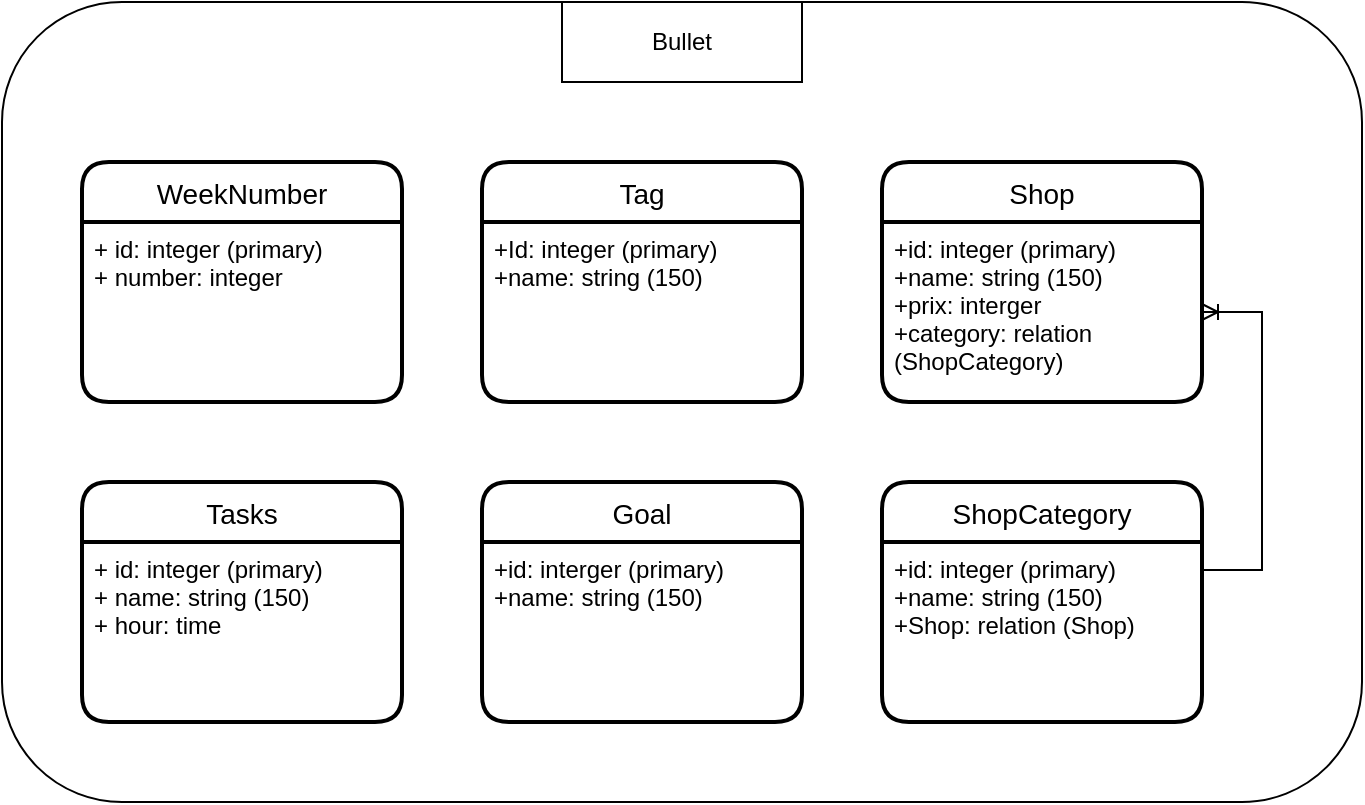<mxfile version="17.4.6" type="github">
  <diagram id="K7s5yRI_JIs_xeHj7AVZ" name="Page-1">
    <mxGraphModel dx="782" dy="436" grid="1" gridSize="10" guides="1" tooltips="1" connect="1" arrows="1" fold="1" page="1" pageScale="1" pageWidth="827" pageHeight="1169" math="0" shadow="0">
      <root>
        <mxCell id="0" />
        <mxCell id="1" parent="0" />
        <mxCell id="ztY8bnJ2D6Ds6l6yq403-16" value="WeekNumber" style="swimlane;childLayout=stackLayout;horizontal=1;startSize=30;horizontalStack=0;rounded=1;fontSize=14;fontStyle=0;strokeWidth=2;resizeParent=0;resizeLast=1;shadow=0;dashed=0;align=center;" vertex="1" parent="1">
          <mxGeometry x="80" y="200" width="160" height="120" as="geometry" />
        </mxCell>
        <mxCell id="ztY8bnJ2D6Ds6l6yq403-17" value="+ id: integer (primary)&#xa;+ number: integer" style="align=left;strokeColor=none;fillColor=none;spacingLeft=4;fontSize=12;verticalAlign=top;resizable=0;rotatable=0;part=1;" vertex="1" parent="ztY8bnJ2D6Ds6l6yq403-16">
          <mxGeometry y="30" width="160" height="90" as="geometry" />
        </mxCell>
        <mxCell id="ztY8bnJ2D6Ds6l6yq403-19" value="" style="rounded=1;whiteSpace=wrap;html=1;fillColor=none;" vertex="1" parent="1">
          <mxGeometry x="40" y="120" width="680" height="400" as="geometry" />
        </mxCell>
        <mxCell id="ztY8bnJ2D6Ds6l6yq403-23" value="Tasks" style="swimlane;childLayout=stackLayout;horizontal=1;startSize=30;horizontalStack=0;rounded=1;fontSize=14;fontStyle=0;strokeWidth=2;resizeParent=0;resizeLast=1;shadow=0;dashed=0;align=center;fillColor=none;" vertex="1" parent="1">
          <mxGeometry x="80" y="360" width="160" height="120" as="geometry" />
        </mxCell>
        <mxCell id="ztY8bnJ2D6Ds6l6yq403-24" value="+ id: integer (primary)&#xa;+ name: string (150)&#xa;+ hour: time" style="align=left;strokeColor=none;fillColor=none;spacingLeft=4;fontSize=12;verticalAlign=top;resizable=0;rotatable=0;part=1;" vertex="1" parent="ztY8bnJ2D6Ds6l6yq403-23">
          <mxGeometry y="30" width="160" height="90" as="geometry" />
        </mxCell>
        <mxCell id="ztY8bnJ2D6Ds6l6yq403-25" value="Tag" style="swimlane;childLayout=stackLayout;horizontal=1;startSize=30;horizontalStack=0;rounded=1;fontSize=14;fontStyle=0;strokeWidth=2;resizeParent=0;resizeLast=1;shadow=0;dashed=0;align=center;fillColor=none;" vertex="1" parent="1">
          <mxGeometry x="280" y="200" width="160" height="120" as="geometry" />
        </mxCell>
        <mxCell id="ztY8bnJ2D6Ds6l6yq403-26" value="+Id: integer (primary)&#xa;+name: string (150)" style="align=left;strokeColor=none;fillColor=none;spacingLeft=4;fontSize=12;verticalAlign=top;resizable=0;rotatable=0;part=1;" vertex="1" parent="ztY8bnJ2D6Ds6l6yq403-25">
          <mxGeometry y="30" width="160" height="90" as="geometry" />
        </mxCell>
        <mxCell id="ztY8bnJ2D6Ds6l6yq403-28" value="Goal" style="swimlane;childLayout=stackLayout;horizontal=1;startSize=30;horizontalStack=0;rounded=1;fontSize=14;fontStyle=0;strokeWidth=2;resizeParent=0;resizeLast=1;shadow=0;dashed=0;align=center;fillColor=none;" vertex="1" parent="1">
          <mxGeometry x="280" y="360" width="160" height="120" as="geometry" />
        </mxCell>
        <mxCell id="ztY8bnJ2D6Ds6l6yq403-29" value="+id: interger (primary)&#xa;+name: string (150)" style="align=left;strokeColor=none;fillColor=none;spacingLeft=4;fontSize=12;verticalAlign=top;resizable=0;rotatable=0;part=1;" vertex="1" parent="ztY8bnJ2D6Ds6l6yq403-28">
          <mxGeometry y="30" width="160" height="90" as="geometry" />
        </mxCell>
        <mxCell id="ztY8bnJ2D6Ds6l6yq403-31" value="Shop" style="swimlane;childLayout=stackLayout;horizontal=1;startSize=30;horizontalStack=0;rounded=1;fontSize=14;fontStyle=0;strokeWidth=2;resizeParent=0;resizeLast=1;shadow=0;dashed=0;align=center;fillColor=none;" vertex="1" parent="1">
          <mxGeometry x="480" y="200" width="160" height="120" as="geometry" />
        </mxCell>
        <mxCell id="ztY8bnJ2D6Ds6l6yq403-32" value="+id: integer (primary)&#xa;+name: string (150)&#xa;+prix: interger&#xa;+category: relation&#xa;(ShopCategory)&#xa;" style="align=left;strokeColor=none;fillColor=none;spacingLeft=4;fontSize=12;verticalAlign=top;resizable=0;rotatable=0;part=1;" vertex="1" parent="ztY8bnJ2D6Ds6l6yq403-31">
          <mxGeometry y="30" width="160" height="90" as="geometry" />
        </mxCell>
        <mxCell id="ztY8bnJ2D6Ds6l6yq403-34" value="ShopCategory" style="swimlane;childLayout=stackLayout;horizontal=1;startSize=30;horizontalStack=0;rounded=1;fontSize=14;fontStyle=0;strokeWidth=2;resizeParent=0;resizeLast=1;shadow=0;dashed=0;align=center;fillColor=none;" vertex="1" parent="1">
          <mxGeometry x="480" y="360" width="160" height="120" as="geometry" />
        </mxCell>
        <mxCell id="ztY8bnJ2D6Ds6l6yq403-35" value="+id: integer (primary)&#xa;+name: string (150)&#xa;+Shop: relation (Shop)" style="align=left;strokeColor=none;fillColor=none;spacingLeft=4;fontSize=12;verticalAlign=top;resizable=0;rotatable=0;part=1;" vertex="1" parent="ztY8bnJ2D6Ds6l6yq403-34">
          <mxGeometry y="30" width="160" height="90" as="geometry" />
        </mxCell>
        <mxCell id="ztY8bnJ2D6Ds6l6yq403-37" value="" style="edgeStyle=entityRelationEdgeStyle;fontSize=12;html=1;endArrow=ERoneToMany;rounded=0;exitX=0.996;exitY=0.156;exitDx=0;exitDy=0;exitPerimeter=0;" edge="1" parent="1" source="ztY8bnJ2D6Ds6l6yq403-35" target="ztY8bnJ2D6Ds6l6yq403-32">
          <mxGeometry width="100" height="100" relative="1" as="geometry">
            <mxPoint x="650" y="400" as="sourcePoint" />
            <mxPoint x="610" y="300" as="targetPoint" />
          </mxGeometry>
        </mxCell>
        <mxCell id="ztY8bnJ2D6Ds6l6yq403-39" value="Bullet" style="whiteSpace=wrap;html=1;align=center;fillColor=none;" vertex="1" parent="1">
          <mxGeometry x="320" y="120" width="120" height="40" as="geometry" />
        </mxCell>
      </root>
    </mxGraphModel>
  </diagram>
</mxfile>
